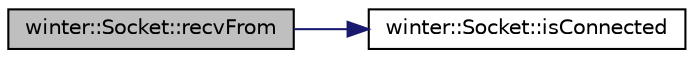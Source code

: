 digraph "winter::Socket::recvFrom"
{
 // LATEX_PDF_SIZE
  edge [fontname="Helvetica",fontsize="10",labelfontname="Helvetica",labelfontsize="10"];
  node [fontname="Helvetica",fontsize="10",shape=record];
  rankdir="LR";
  Node1 [label="winter::Socket::recvFrom",height=0.2,width=0.4,color="black", fillcolor="grey75", style="filled", fontcolor="black",tooltip="接受数据"];
  Node1 -> Node2 [color="midnightblue",fontsize="10",style="solid",fontname="Helvetica"];
  Node2 [label="winter::Socket::isConnected",height=0.2,width=0.4,color="black", fillcolor="white", style="filled",URL="$classwinter_1_1Socket.html#af00993b57c76aeadb7e7938f164275f6",tooltip="返回是否连接"];
}

